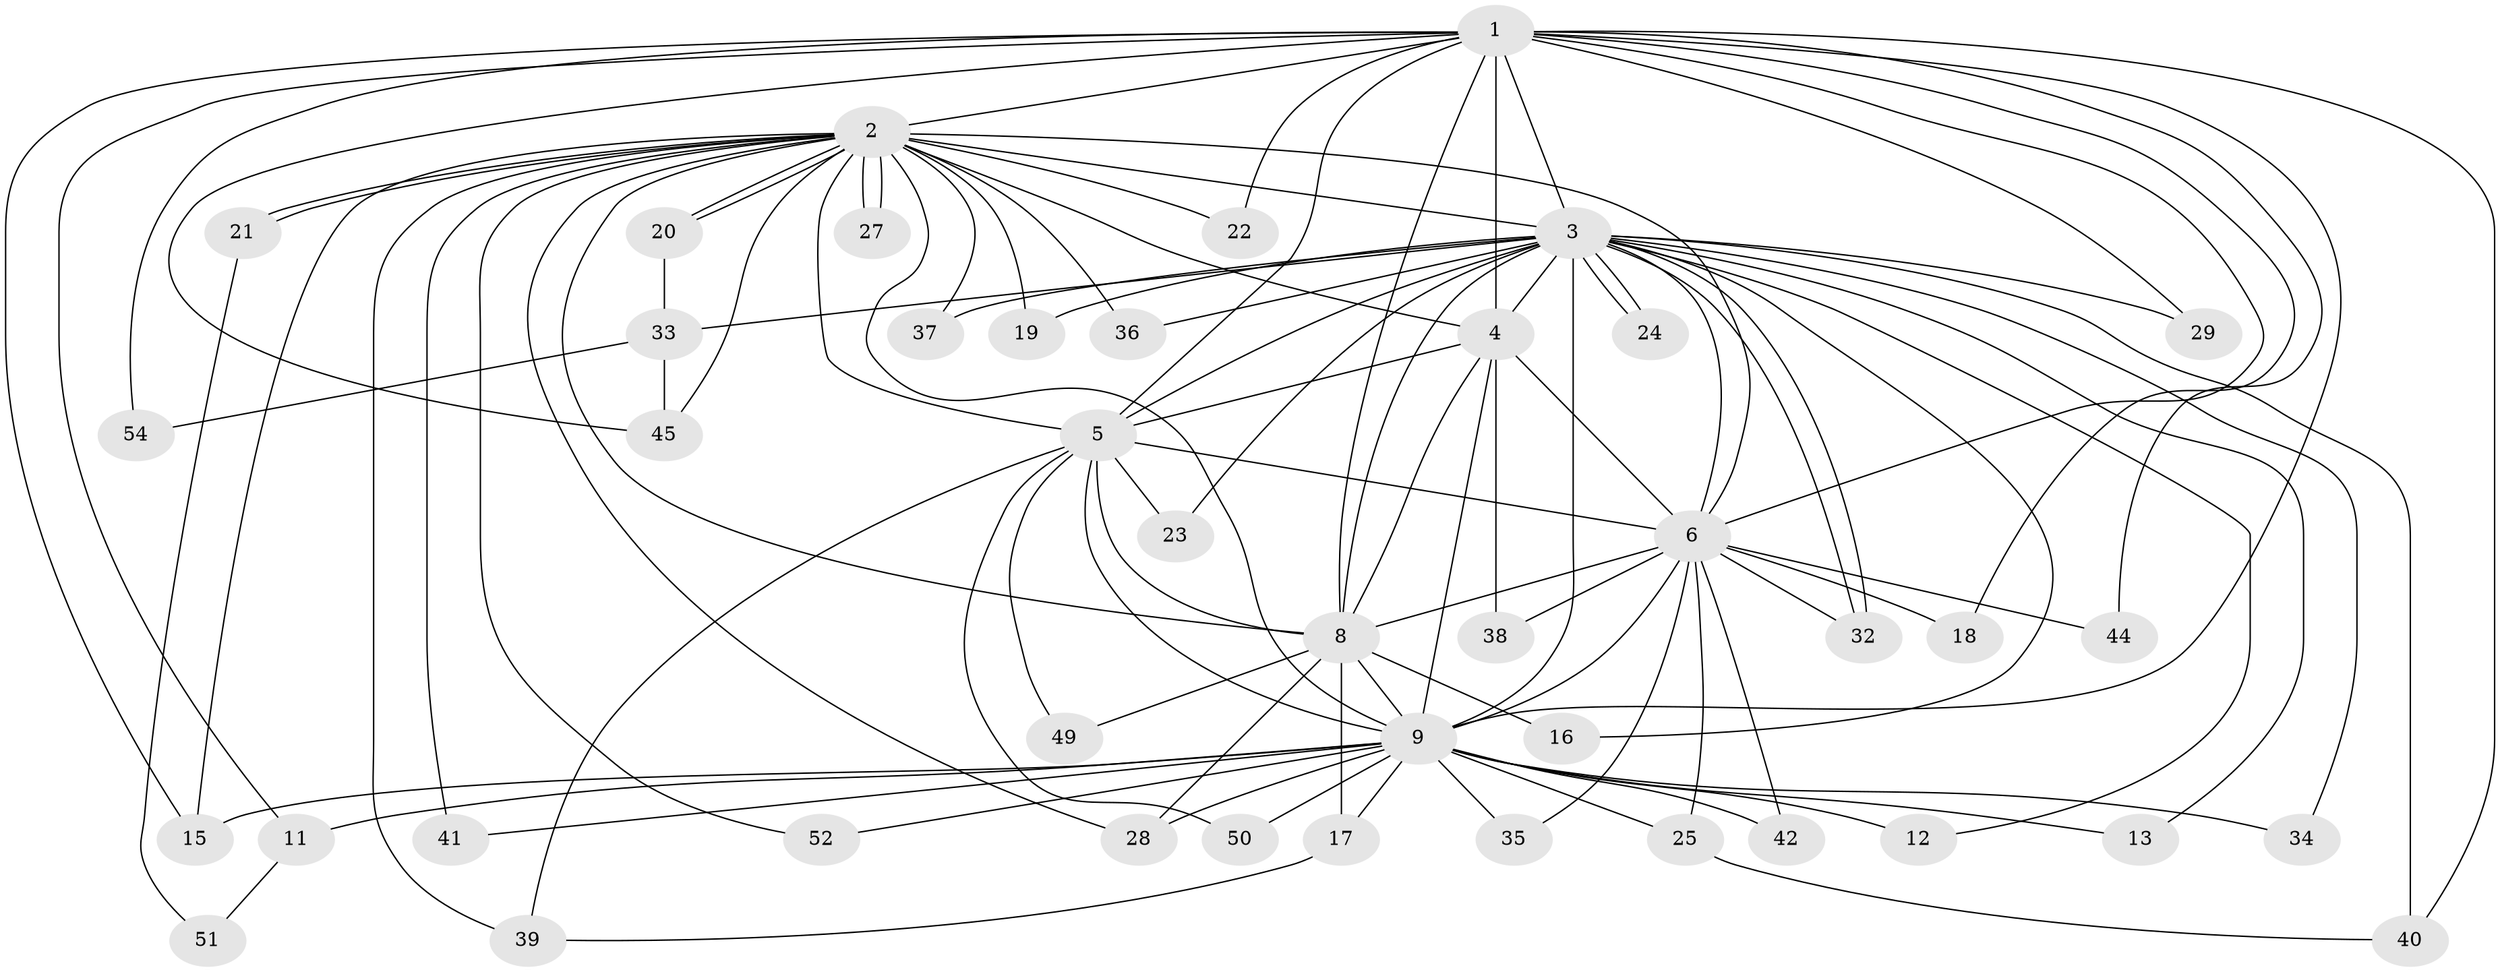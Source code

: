 // Generated by graph-tools (version 1.1) at 2025/23/03/03/25 07:23:46]
// undirected, 43 vertices, 104 edges
graph export_dot {
graph [start="1"]
  node [color=gray90,style=filled];
  1 [super="+14"];
  2 [super="+46"];
  3 [super="+7"];
  4;
  5 [super="+43"];
  6 [super="+26"];
  8 [super="+30"];
  9 [super="+10"];
  11;
  12;
  13;
  15 [super="+53"];
  16;
  17 [super="+31"];
  18;
  19;
  20;
  21;
  22 [super="+48"];
  23;
  24;
  25;
  27;
  28 [super="+55"];
  29;
  32 [super="+59"];
  33;
  34;
  35;
  36;
  37;
  38 [super="+47"];
  39;
  40 [super="+58"];
  41 [super="+57"];
  42;
  44;
  45 [super="+56"];
  49;
  50;
  51;
  52;
  54;
  1 -- 2;
  1 -- 3 [weight=2];
  1 -- 4 [weight=2];
  1 -- 5;
  1 -- 6;
  1 -- 8;
  1 -- 9 [weight=2];
  1 -- 11;
  1 -- 15;
  1 -- 22 [weight=2];
  1 -- 29;
  1 -- 44;
  1 -- 45;
  1 -- 54;
  1 -- 18;
  1 -- 40;
  2 -- 3 [weight=3];
  2 -- 4;
  2 -- 5;
  2 -- 6;
  2 -- 8;
  2 -- 9 [weight=2];
  2 -- 15;
  2 -- 19;
  2 -- 20;
  2 -- 20;
  2 -- 21;
  2 -- 21;
  2 -- 22;
  2 -- 27;
  2 -- 27;
  2 -- 28;
  2 -- 36;
  2 -- 37;
  2 -- 39;
  2 -- 41;
  2 -- 45;
  2 -- 52;
  3 -- 4 [weight=2];
  3 -- 5 [weight=2];
  3 -- 6 [weight=2];
  3 -- 8 [weight=2];
  3 -- 9 [weight=4];
  3 -- 12;
  3 -- 13;
  3 -- 16;
  3 -- 19;
  3 -- 23;
  3 -- 24;
  3 -- 24;
  3 -- 32;
  3 -- 32;
  3 -- 33;
  3 -- 34;
  3 -- 40;
  3 -- 36;
  3 -- 37;
  3 -- 29;
  4 -- 5;
  4 -- 6;
  4 -- 8;
  4 -- 9 [weight=2];
  4 -- 38;
  5 -- 6;
  5 -- 8;
  5 -- 9 [weight=2];
  5 -- 23;
  5 -- 49;
  5 -- 50;
  5 -- 39;
  6 -- 8 [weight=2];
  6 -- 9 [weight=3];
  6 -- 18;
  6 -- 25;
  6 -- 35;
  6 -- 42;
  6 -- 44;
  6 -- 32;
  6 -- 38;
  8 -- 9 [weight=2];
  8 -- 16;
  8 -- 17 [weight=2];
  8 -- 28;
  8 -- 49;
  9 -- 17;
  9 -- 25;
  9 -- 34;
  9 -- 41 [weight=2];
  9 -- 42;
  9 -- 52;
  9 -- 35;
  9 -- 11;
  9 -- 12;
  9 -- 13;
  9 -- 50;
  9 -- 28;
  9 -- 15;
  11 -- 51;
  17 -- 39;
  20 -- 33;
  21 -- 51;
  25 -- 40;
  33 -- 54;
  33 -- 45;
}
